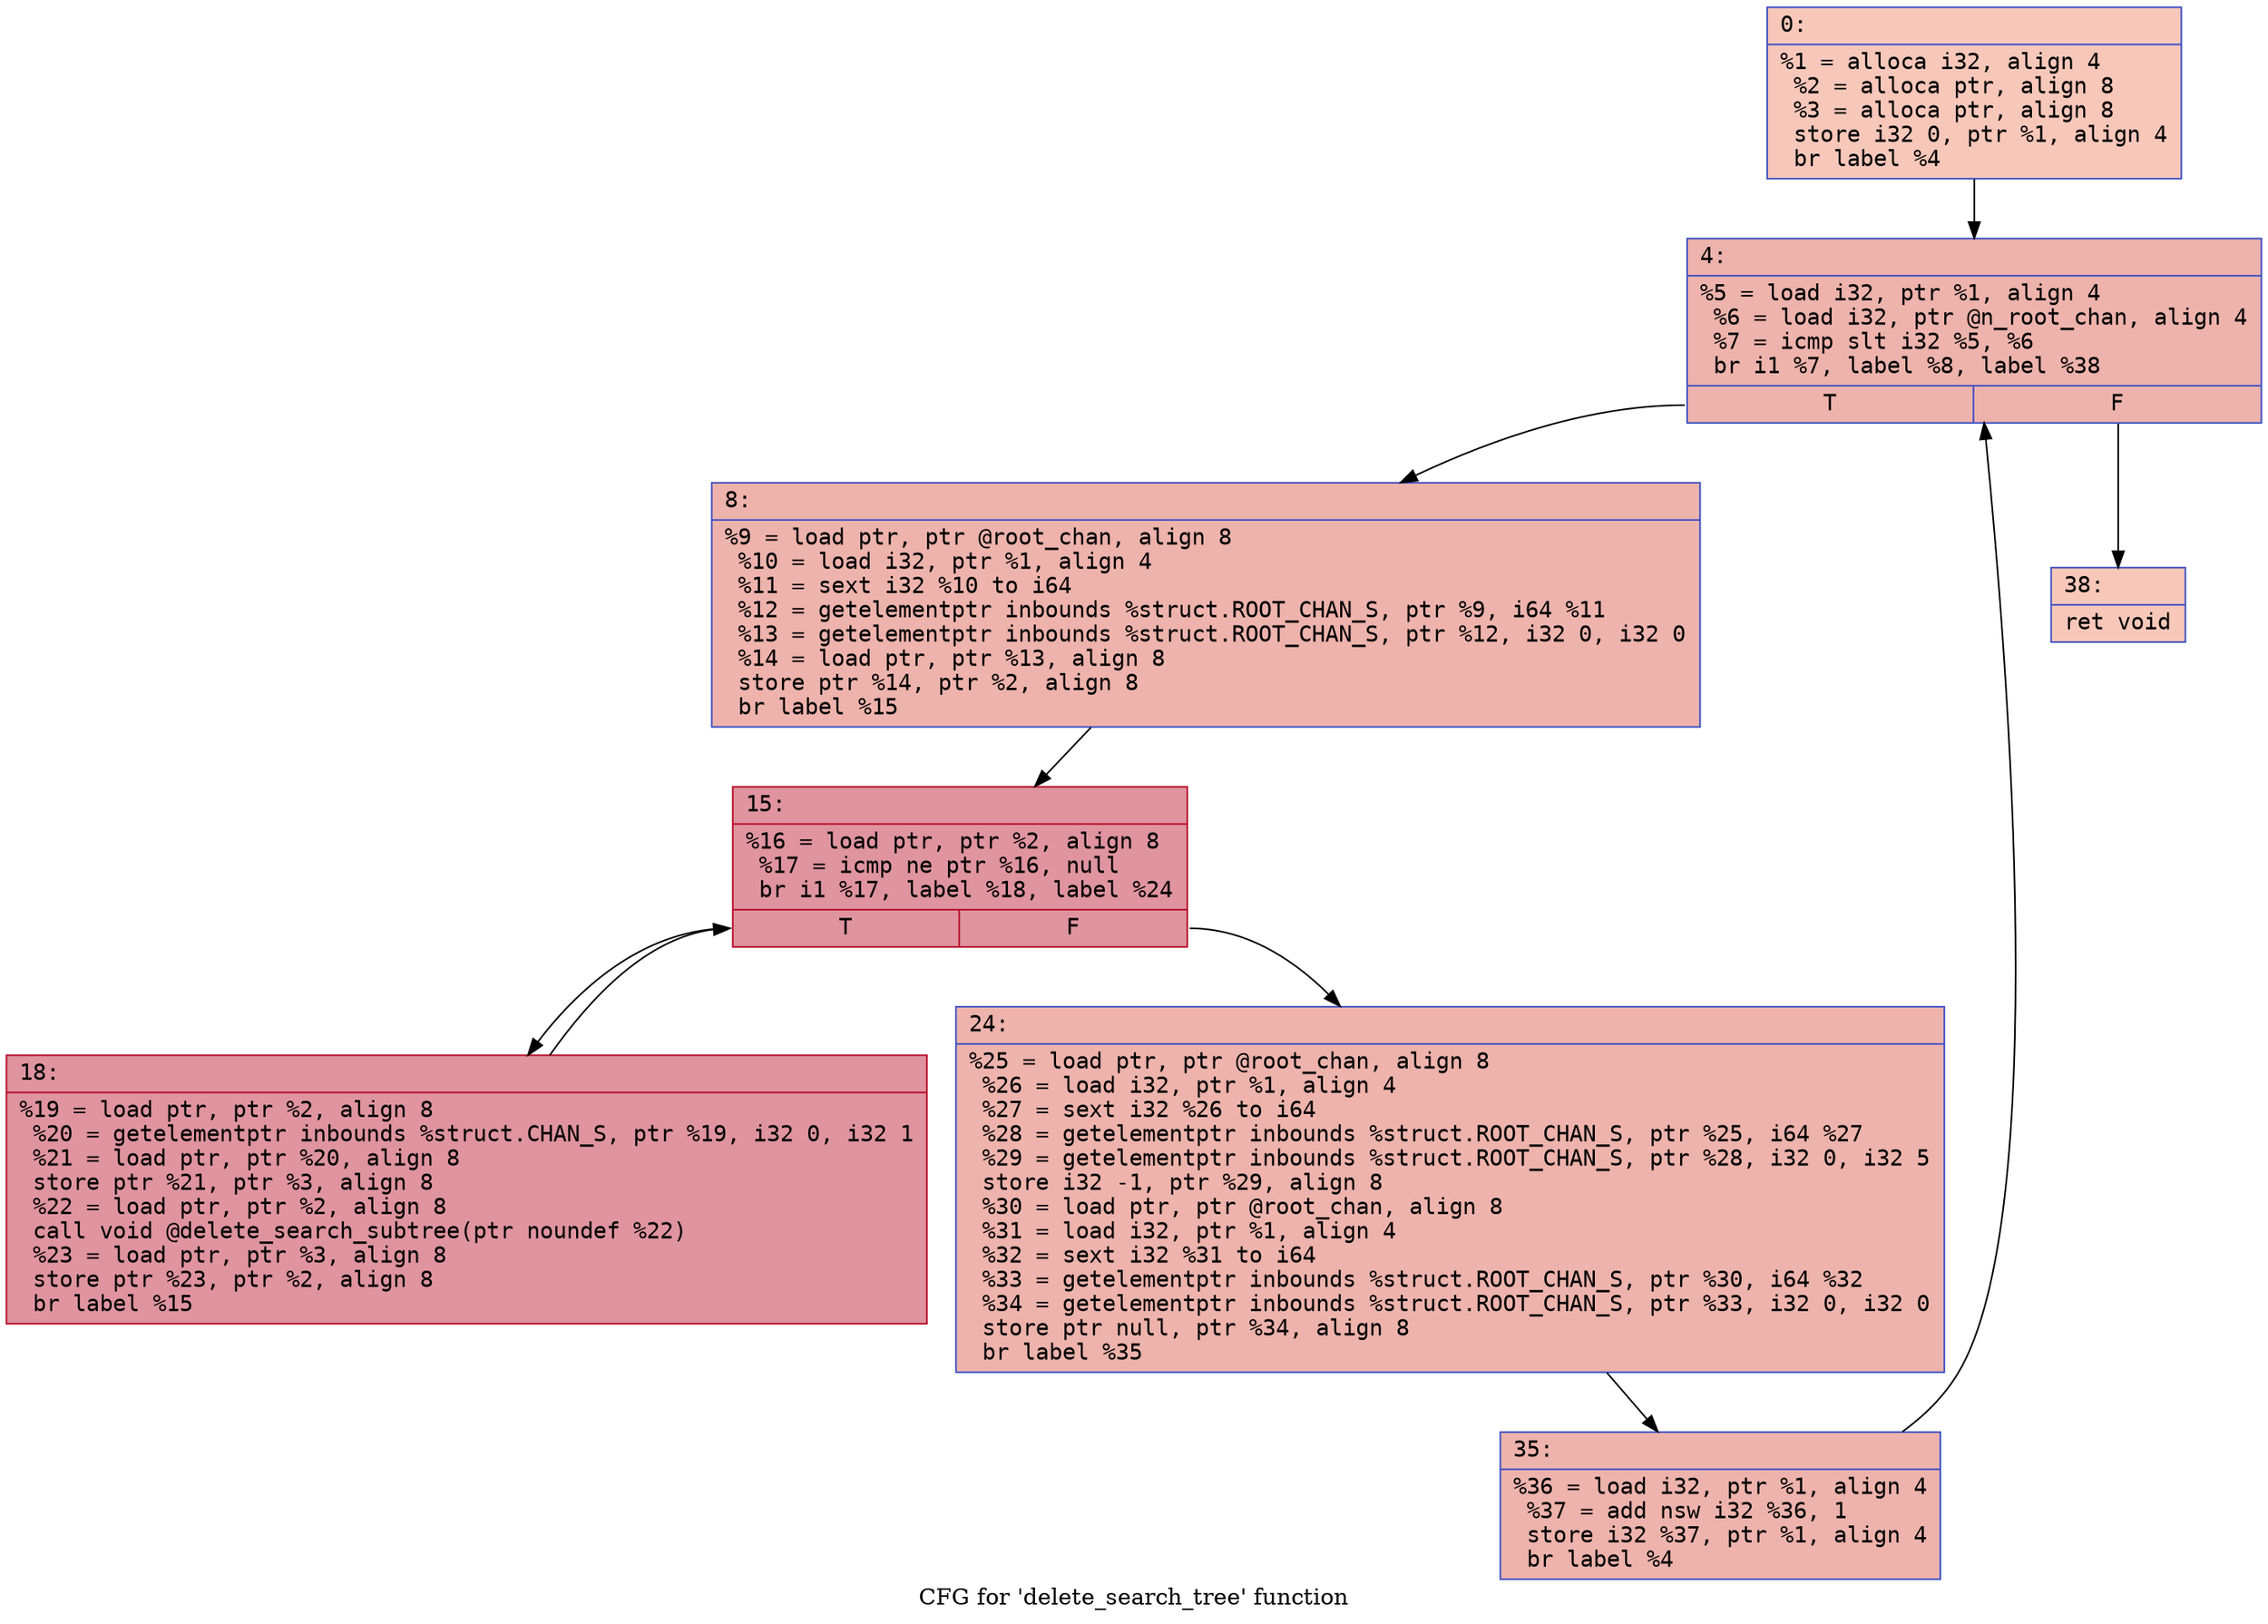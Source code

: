 digraph "CFG for 'delete_search_tree' function" {
	label="CFG for 'delete_search_tree' function";

	Node0x600002000c30 [shape=record,color="#3d50c3ff", style=filled, fillcolor="#ec7f6370" fontname="Courier",label="{0:\l|  %1 = alloca i32, align 4\l  %2 = alloca ptr, align 8\l  %3 = alloca ptr, align 8\l  store i32 0, ptr %1, align 4\l  br label %4\l}"];
	Node0x600002000c30 -> Node0x600002000d20[tooltip="0 -> 4\nProbability 100.00%" ];
	Node0x600002000d20 [shape=record,color="#3d50c3ff", style=filled, fillcolor="#d6524470" fontname="Courier",label="{4:\l|  %5 = load i32, ptr %1, align 4\l  %6 = load i32, ptr @n_root_chan, align 4\l  %7 = icmp slt i32 %5, %6\l  br i1 %7, label %8, label %38\l|{<s0>T|<s1>F}}"];
	Node0x600002000d20:s0 -> Node0x600002000d70[tooltip="4 -> 8\nProbability 96.88%" ];
	Node0x600002000d20:s1 -> Node0x600002000f00[tooltip="4 -> 38\nProbability 3.12%" ];
	Node0x600002000d70 [shape=record,color="#3d50c3ff", style=filled, fillcolor="#d6524470" fontname="Courier",label="{8:\l|  %9 = load ptr, ptr @root_chan, align 8\l  %10 = load i32, ptr %1, align 4\l  %11 = sext i32 %10 to i64\l  %12 = getelementptr inbounds %struct.ROOT_CHAN_S, ptr %9, i64 %11\l  %13 = getelementptr inbounds %struct.ROOT_CHAN_S, ptr %12, i32 0, i32 0\l  %14 = load ptr, ptr %13, align 8\l  store ptr %14, ptr %2, align 8\l  br label %15\l}"];
	Node0x600002000d70 -> Node0x600002000dc0[tooltip="8 -> 15\nProbability 100.00%" ];
	Node0x600002000dc0 [shape=record,color="#b70d28ff", style=filled, fillcolor="#b70d2870" fontname="Courier",label="{15:\l|  %16 = load ptr, ptr %2, align 8\l  %17 = icmp ne ptr %16, null\l  br i1 %17, label %18, label %24\l|{<s0>T|<s1>F}}"];
	Node0x600002000dc0:s0 -> Node0x600002000e10[tooltip="15 -> 18\nProbability 96.88%" ];
	Node0x600002000dc0:s1 -> Node0x600002000e60[tooltip="15 -> 24\nProbability 3.12%" ];
	Node0x600002000e10 [shape=record,color="#b70d28ff", style=filled, fillcolor="#b70d2870" fontname="Courier",label="{18:\l|  %19 = load ptr, ptr %2, align 8\l  %20 = getelementptr inbounds %struct.CHAN_S, ptr %19, i32 0, i32 1\l  %21 = load ptr, ptr %20, align 8\l  store ptr %21, ptr %3, align 8\l  %22 = load ptr, ptr %2, align 8\l  call void @delete_search_subtree(ptr noundef %22)\l  %23 = load ptr, ptr %3, align 8\l  store ptr %23, ptr %2, align 8\l  br label %15\l}"];
	Node0x600002000e10 -> Node0x600002000dc0[tooltip="18 -> 15\nProbability 100.00%" ];
	Node0x600002000e60 [shape=record,color="#3d50c3ff", style=filled, fillcolor="#d6524470" fontname="Courier",label="{24:\l|  %25 = load ptr, ptr @root_chan, align 8\l  %26 = load i32, ptr %1, align 4\l  %27 = sext i32 %26 to i64\l  %28 = getelementptr inbounds %struct.ROOT_CHAN_S, ptr %25, i64 %27\l  %29 = getelementptr inbounds %struct.ROOT_CHAN_S, ptr %28, i32 0, i32 5\l  store i32 -1, ptr %29, align 8\l  %30 = load ptr, ptr @root_chan, align 8\l  %31 = load i32, ptr %1, align 4\l  %32 = sext i32 %31 to i64\l  %33 = getelementptr inbounds %struct.ROOT_CHAN_S, ptr %30, i64 %32\l  %34 = getelementptr inbounds %struct.ROOT_CHAN_S, ptr %33, i32 0, i32 0\l  store ptr null, ptr %34, align 8\l  br label %35\l}"];
	Node0x600002000e60 -> Node0x600002000eb0[tooltip="24 -> 35\nProbability 100.00%" ];
	Node0x600002000eb0 [shape=record,color="#3d50c3ff", style=filled, fillcolor="#d6524470" fontname="Courier",label="{35:\l|  %36 = load i32, ptr %1, align 4\l  %37 = add nsw i32 %36, 1\l  store i32 %37, ptr %1, align 4\l  br label %4\l}"];
	Node0x600002000eb0 -> Node0x600002000d20[tooltip="35 -> 4\nProbability 100.00%" ];
	Node0x600002000f00 [shape=record,color="#3d50c3ff", style=filled, fillcolor="#ec7f6370" fontname="Courier",label="{38:\l|  ret void\l}"];
}
